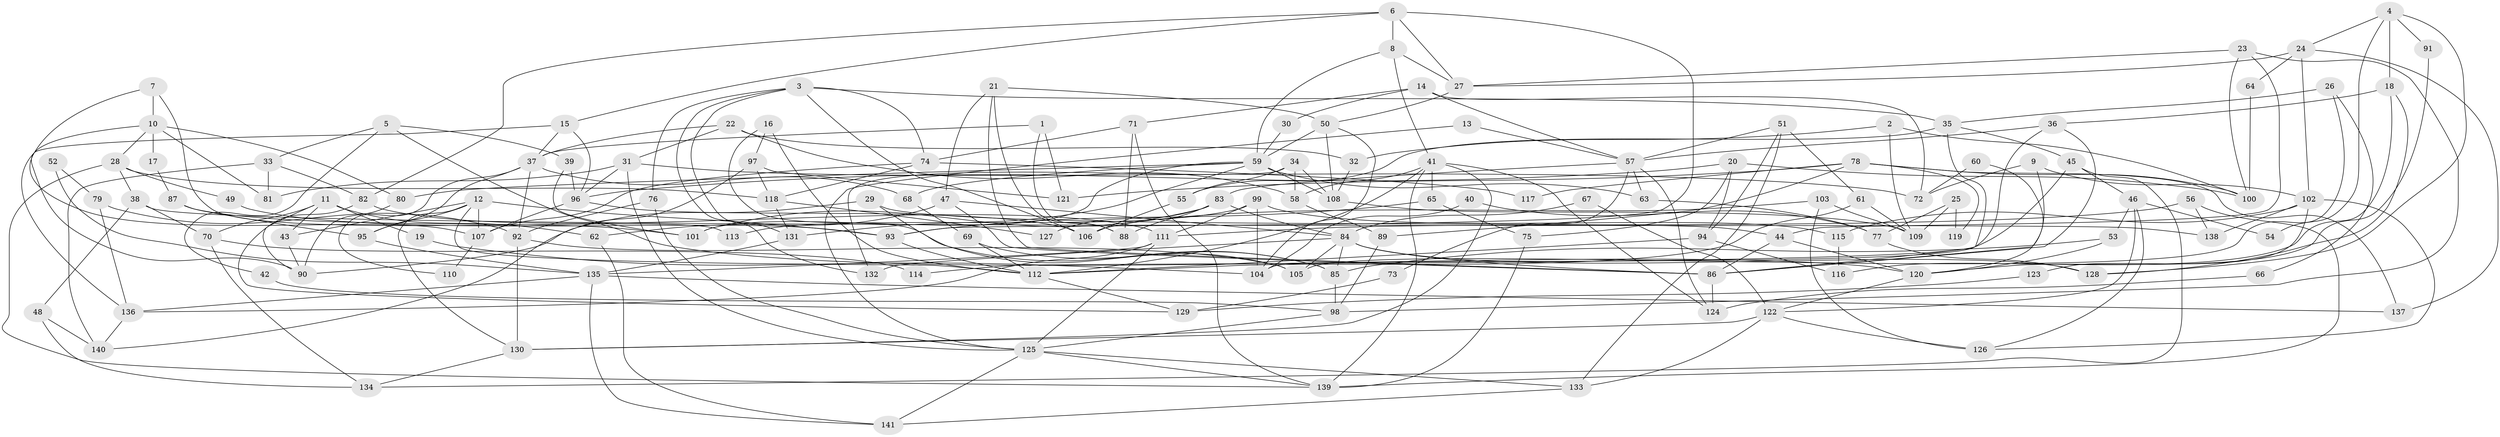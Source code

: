 // coarse degree distribution, {4: 0.2553191489361702, 9: 0.0425531914893617, 5: 0.18085106382978725, 3: 0.13829787234042554, 6: 0.1276595744680851, 7: 0.0851063829787234, 8: 0.05319148936170213, 2: 0.09574468085106383, 10: 0.02127659574468085}
// Generated by graph-tools (version 1.1) at 2025/52/02/27/25 19:52:07]
// undirected, 141 vertices, 282 edges
graph export_dot {
graph [start="1"]
  node [color=gray90,style=filled];
  1;
  2;
  3;
  4;
  5;
  6;
  7;
  8;
  9;
  10;
  11;
  12;
  13;
  14;
  15;
  16;
  17;
  18;
  19;
  20;
  21;
  22;
  23;
  24;
  25;
  26;
  27;
  28;
  29;
  30;
  31;
  32;
  33;
  34;
  35;
  36;
  37;
  38;
  39;
  40;
  41;
  42;
  43;
  44;
  45;
  46;
  47;
  48;
  49;
  50;
  51;
  52;
  53;
  54;
  55;
  56;
  57;
  58;
  59;
  60;
  61;
  62;
  63;
  64;
  65;
  66;
  67;
  68;
  69;
  70;
  71;
  72;
  73;
  74;
  75;
  76;
  77;
  78;
  79;
  80;
  81;
  82;
  83;
  84;
  85;
  86;
  87;
  88;
  89;
  90;
  91;
  92;
  93;
  94;
  95;
  96;
  97;
  98;
  99;
  100;
  101;
  102;
  103;
  104;
  105;
  106;
  107;
  108;
  109;
  110;
  111;
  112;
  113;
  114;
  115;
  116;
  117;
  118;
  119;
  120;
  121;
  122;
  123;
  124;
  125;
  126;
  127;
  128;
  129;
  130;
  131;
  132;
  133;
  134;
  135;
  136;
  137;
  138;
  139;
  140;
  141;
  1 -- 37;
  1 -- 88;
  1 -- 121;
  2 -- 109;
  2 -- 100;
  2 -- 32;
  3 -- 106;
  3 -- 131;
  3 -- 35;
  3 -- 74;
  3 -- 76;
  3 -- 132;
  4 -- 24;
  4 -- 18;
  4 -- 54;
  4 -- 91;
  4 -- 128;
  5 -- 120;
  5 -- 33;
  5 -- 39;
  5 -- 42;
  6 -- 93;
  6 -- 8;
  6 -- 15;
  6 -- 27;
  6 -- 82;
  7 -- 10;
  7 -- 107;
  7 -- 113;
  8 -- 59;
  8 -- 27;
  8 -- 41;
  9 -- 86;
  9 -- 102;
  9 -- 72;
  10 -- 90;
  10 -- 28;
  10 -- 17;
  10 -- 80;
  10 -- 81;
  11 -- 90;
  11 -- 43;
  11 -- 19;
  11 -- 62;
  11 -- 70;
  12 -- 130;
  12 -- 112;
  12 -- 43;
  12 -- 93;
  12 -- 95;
  12 -- 107;
  13 -- 57;
  13 -- 125;
  14 -- 57;
  14 -- 72;
  14 -- 30;
  14 -- 71;
  15 -- 37;
  15 -- 96;
  15 -- 136;
  16 -- 85;
  16 -- 97;
  16 -- 112;
  17 -- 87;
  18 -- 36;
  18 -- 128;
  18 -- 116;
  19 -- 104;
  20 -- 94;
  20 -- 96;
  20 -- 75;
  20 -- 100;
  21 -- 86;
  21 -- 50;
  21 -- 47;
  21 -- 88;
  22 -- 37;
  22 -- 58;
  22 -- 31;
  22 -- 32;
  23 -- 27;
  23 -- 100;
  23 -- 44;
  23 -- 98;
  24 -- 137;
  24 -- 27;
  24 -- 64;
  24 -- 102;
  25 -- 109;
  25 -- 77;
  25 -- 119;
  26 -- 35;
  26 -- 105;
  26 -- 66;
  27 -- 50;
  28 -- 118;
  28 -- 38;
  28 -- 49;
  28 -- 139;
  29 -- 44;
  29 -- 105;
  29 -- 90;
  30 -- 59;
  31 -- 96;
  31 -- 72;
  31 -- 81;
  31 -- 125;
  32 -- 108;
  33 -- 81;
  33 -- 82;
  33 -- 140;
  34 -- 132;
  34 -- 108;
  34 -- 55;
  34 -- 58;
  35 -- 86;
  35 -- 45;
  35 -- 55;
  36 -- 57;
  36 -- 86;
  36 -- 104;
  37 -- 92;
  37 -- 68;
  37 -- 95;
  37 -- 110;
  38 -- 138;
  38 -- 70;
  38 -- 48;
  39 -- 96;
  39 -- 101;
  40 -- 104;
  40 -- 77;
  41 -- 139;
  41 -- 58;
  41 -- 65;
  41 -- 112;
  41 -- 124;
  41 -- 130;
  42 -- 98;
  43 -- 90;
  44 -- 120;
  44 -- 86;
  45 -- 46;
  45 -- 114;
  45 -- 134;
  46 -- 126;
  46 -- 122;
  46 -- 53;
  46 -- 54;
  47 -- 62;
  47 -- 84;
  47 -- 86;
  48 -- 140;
  48 -- 134;
  49 -- 93;
  50 -- 104;
  50 -- 59;
  50 -- 108;
  51 -- 133;
  51 -- 57;
  51 -- 61;
  51 -- 94;
  52 -- 135;
  52 -- 79;
  53 -- 85;
  53 -- 120;
  55 -- 106;
  56 -- 111;
  56 -- 139;
  56 -- 138;
  57 -- 83;
  57 -- 124;
  57 -- 63;
  57 -- 73;
  58 -- 89;
  59 -- 108;
  59 -- 101;
  59 -- 63;
  59 -- 68;
  59 -- 80;
  59 -- 131;
  60 -- 120;
  60 -- 72;
  61 -- 112;
  61 -- 109;
  62 -- 141;
  63 -- 77;
  64 -- 100;
  65 -- 93;
  65 -- 75;
  66 -- 124;
  67 -- 122;
  67 -- 84;
  68 -- 69;
  69 -- 112;
  69 -- 85;
  70 -- 134;
  70 -- 114;
  71 -- 139;
  71 -- 74;
  71 -- 88;
  73 -- 129;
  74 -- 107;
  74 -- 117;
  74 -- 118;
  75 -- 139;
  76 -- 125;
  76 -- 92;
  77 -- 128;
  78 -- 89;
  78 -- 121;
  78 -- 100;
  78 -- 117;
  78 -- 119;
  78 -- 137;
  79 -- 92;
  79 -- 136;
  80 -- 90;
  82 -- 111;
  82 -- 129;
  83 -- 84;
  83 -- 88;
  83 -- 101;
  83 -- 127;
  84 -- 86;
  84 -- 85;
  84 -- 105;
  84 -- 128;
  84 -- 132;
  85 -- 98;
  86 -- 124;
  87 -- 95;
  87 -- 101;
  89 -- 98;
  91 -- 120;
  92 -- 130;
  92 -- 105;
  93 -- 112;
  94 -- 112;
  94 -- 116;
  95 -- 135;
  96 -- 107;
  96 -- 106;
  97 -- 140;
  97 -- 118;
  97 -- 121;
  98 -- 125;
  99 -- 111;
  99 -- 115;
  99 -- 104;
  99 -- 113;
  102 -- 126;
  102 -- 115;
  102 -- 123;
  102 -- 138;
  103 -- 106;
  103 -- 109;
  103 -- 126;
  107 -- 110;
  108 -- 109;
  111 -- 125;
  111 -- 135;
  111 -- 136;
  112 -- 129;
  115 -- 116;
  118 -- 131;
  118 -- 127;
  120 -- 122;
  122 -- 133;
  122 -- 130;
  122 -- 126;
  123 -- 129;
  125 -- 139;
  125 -- 133;
  125 -- 141;
  130 -- 134;
  131 -- 135;
  133 -- 141;
  135 -- 136;
  135 -- 137;
  135 -- 141;
  136 -- 140;
}
